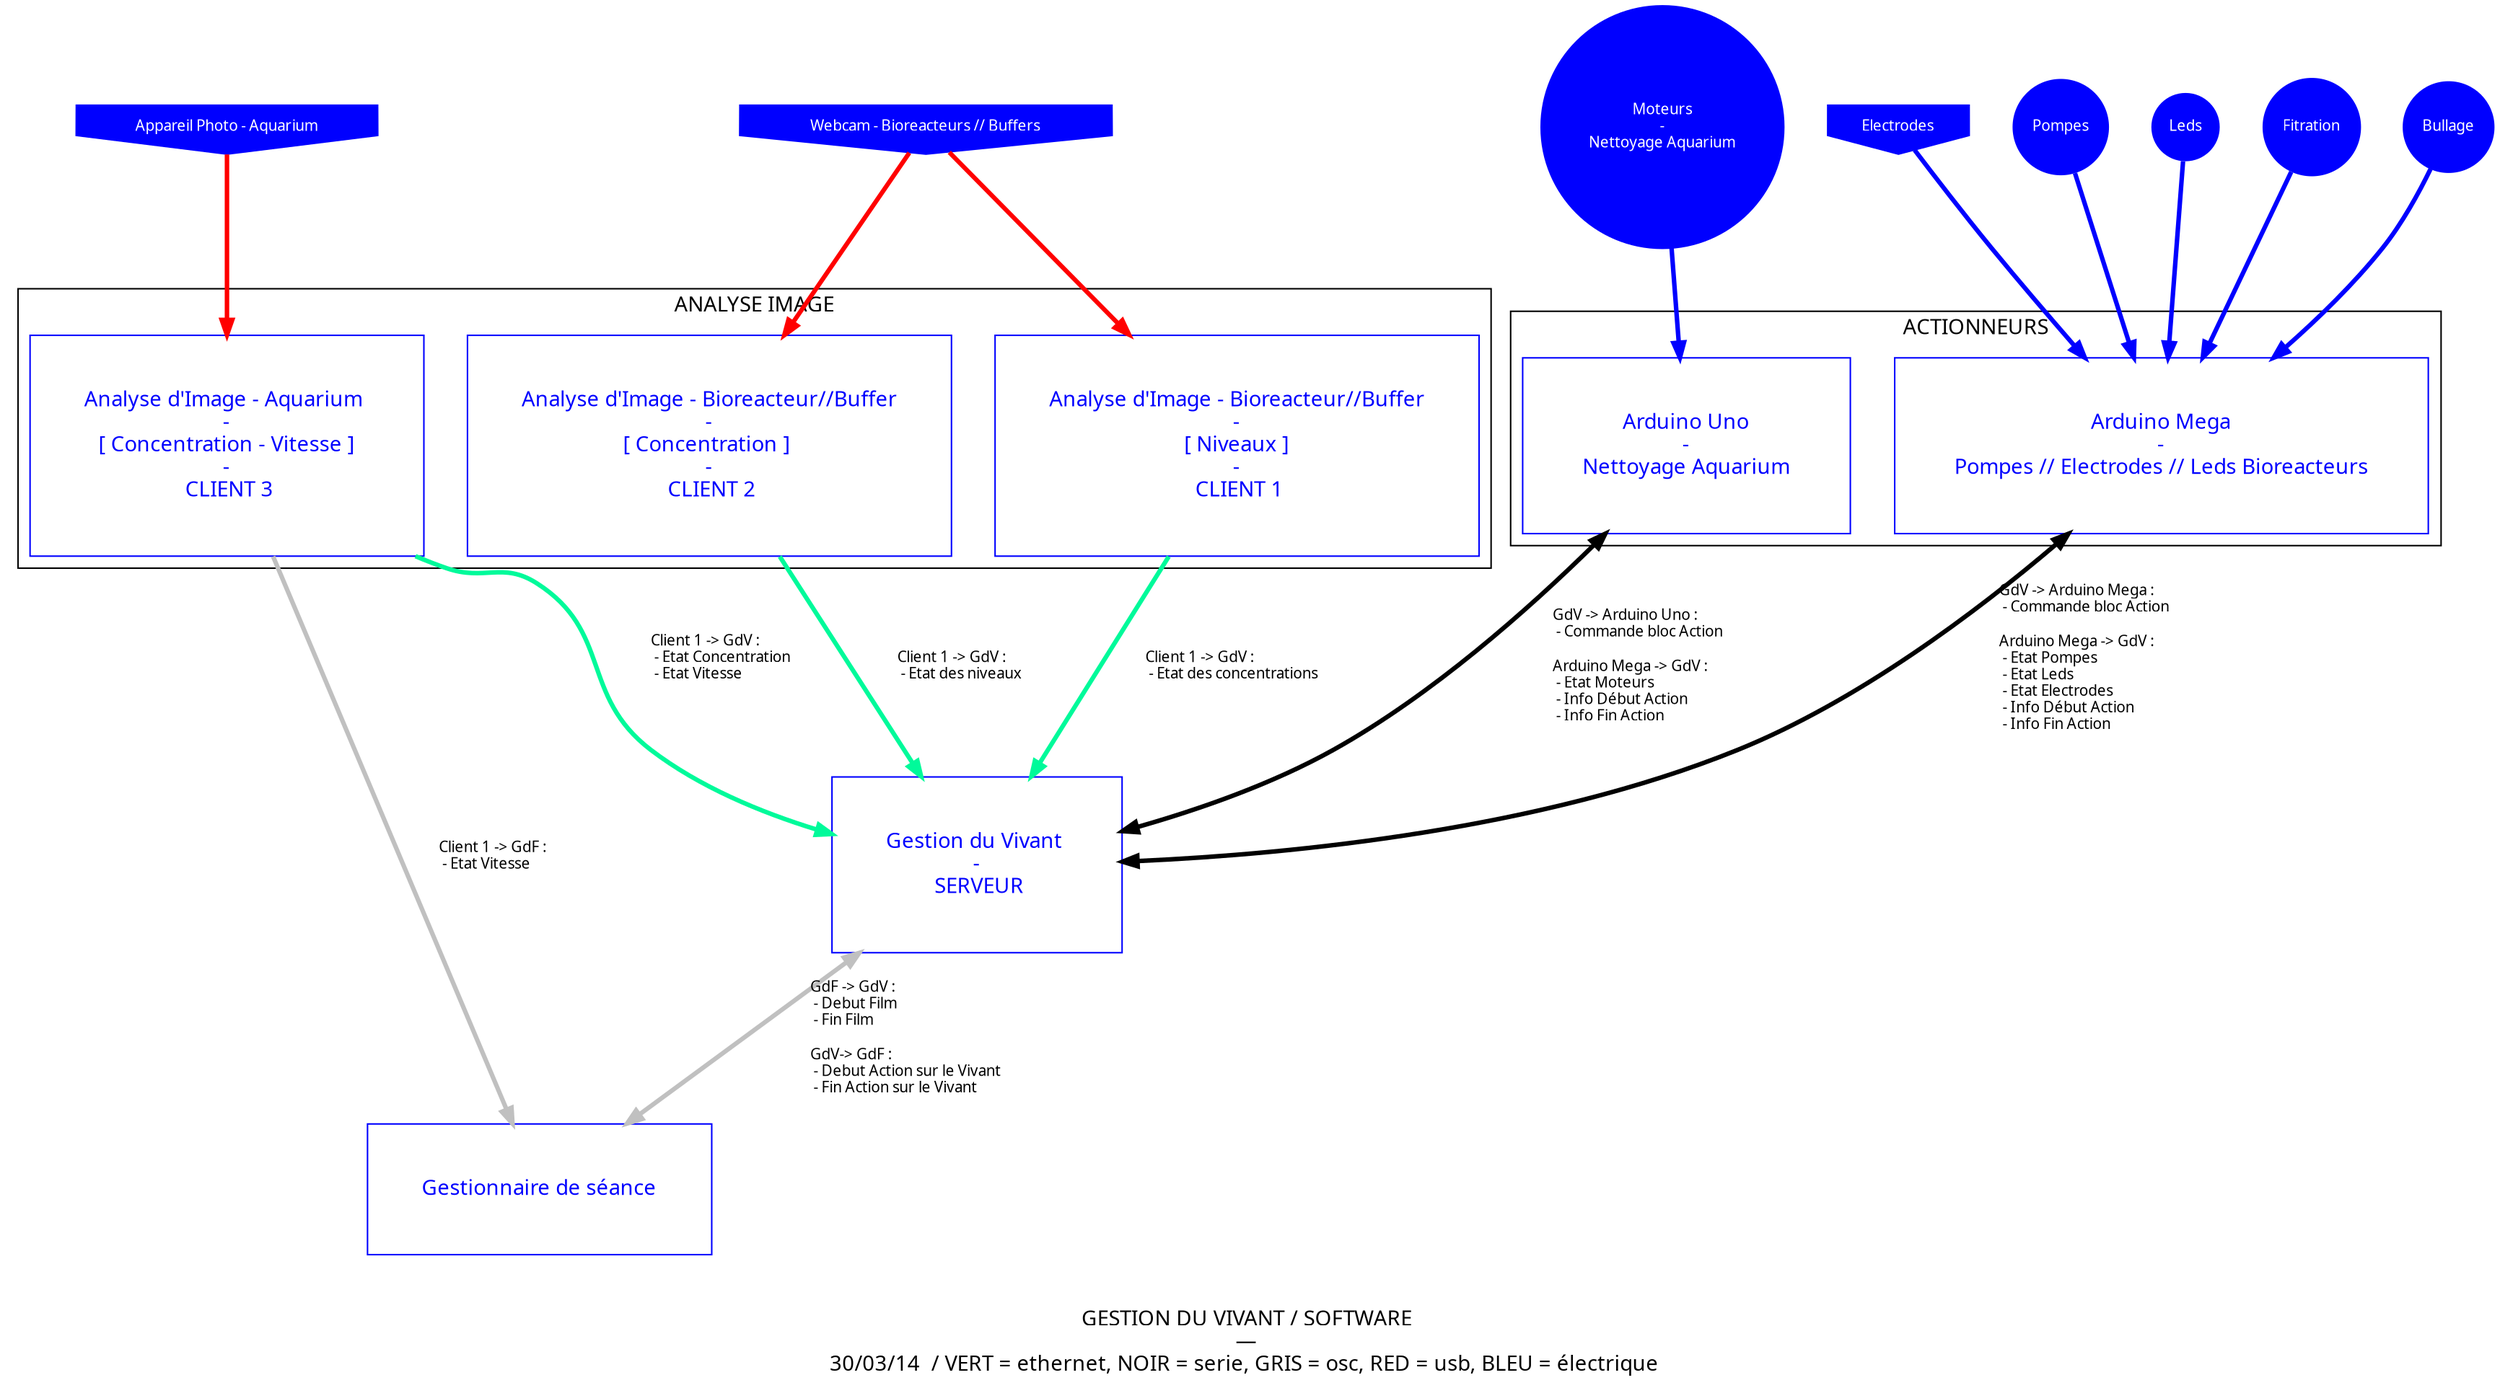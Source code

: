 	digraph {
	 label="\n\nGESTION DU VIVANT / SOFTWARE \n— \n30/03/14  / VERT = ethernet, NOIR = serie, GRIS = osc, RED = usb, BLEU = électrique  "
	 rankdir="TP"
	 nodesep = .4
	
	layout=dot
	 
	 fontsize=14
	 fontname="myriadpro"
	 
	 node[fontsize=14, fontname="myriadpro", fontcolor=blue, color=blue, shape=house]
	 edge[fontsize=10, fontname="monaco", color=green]


subgraph organs {
	     
		 node[fontsize=14, fontname="myriadpro", fontcolor=blue, color=blue, shape=box, margin = 0.5]
			
	    arduino_pump [label ="Arduino Mega\n - \n Pompes // Electrodes // Leds Bioreacteurs "]
	    arduino_clean [label ="Arduino Uno\n - \n Nettoyage Aquarium "]
	    
	 	life_controller [label ="Gestion du Vivant \n - \n SERVEUR"]
	    
	    det_level [label ="Analyse d'Image - Bioreacteur//Buffer\n - \n [ Niveaux ] \n - \n CLIENT 1"]
	    det_conc [label ="Analyse d'Image - Bioreacteur//Buffer\n - \n[ Concentration ] \n - \n CLIENT 2"]
	    det_aquarium [label = "Analyse d'Image - Aquarium \n - \n[ Concentration - Vitesse ]\n - \n CLIENT 3"]
	  	
	 	film_controller [label="Gestionnaire de séance"]
	 	
	    
		
		
		subgraph cluster_culture {
	 		label="ANALYSE IMAGE"
	 		det_level
	   		det_conc
	   		det_aquarium
	 	}
	 	
	 	subgraph cluster_aquarium {
	 		label="ACTIONNEURS"
	 		node[height = 2, width = 1]
	 		
	 		arduino_pump
	 		arduino_clean
	 	}
	}
	subgraph device {
		node[shape=circle, fontsize=10, style="filled", color=blue, fontcolor=white]
		pumps [label ="Pompes"]
		leds [label = "Leds"]
		moteur [label = "Moteurs\n - \nNettoyage Aquarium"]
		filtration_system [label ="Fitration"]
		air_system [label ="Bullage"]
	
	}
	subgraph sensor {
		node[shape=invhouse, fontsize=10, style="filled", color=blue, fontcolor=white]
		electrodes [label ="Electrodes"]
		webcam [label= "Webcam - Bioreacteurs // Buffers"]
		camera [label = "Appareil Photo - Aquarium"]
		
	}
	
	
	
	//RELATION 
	subgraph Serie {
		edge[penwidth=3, color=mediumspringgrey, dir = both,label=""]
		
	arduino_pump -> life_controller [label = "GdV -> Arduino Mega : \l - Commande bloc Action \l\lArduino Mega -> GdV :\l - Etat Pompes \l - Etat Leds\l - Etat Electrodes \l - Info Début Action\l - Info Fin Action\l "]
	arduino_clean -> life_controller [label = "GdV -> Arduino Uno : \l - Commande bloc Action \l\lArduino Mega -> GdV :\l - Etat Moteurs \l - Info Début Action \l - Info Fin Action\l"]
	}
	subgraph Ethernet {
	edge[penwidth=3, color=mediumspringgreen, label=""] 
	
	det_level -> life_controller [label = "Client 1 -> GdV : \l - Etat des concentrations "]
	det_conc -> life_controller [label = "Client 1 -> GdV : \l - Etat des niveaux "]
	det_aquarium -> life_controller [label = "Client 1 -> GdV : \l - Etat Concentration\l - Etat Vitesse\l "]
	}
	
	subgraph OSC {
	
	edge[penwidth=3, color=grey, dir = both, label = ""] 
	
	life_controller -> film_controller [label = "GdF -> GdV : \l - Debut Film \l - Fin Film \l\lGdV-> GdF :\l - Debut Action sur le Vivant \l - Fin Action sur le Vivant\l"]
	
	edge[penwidth=3, color=grey, dir = forward, label = ""] 
	det_aquarium -> film_controller[label = "Client 1 -> GdF : \l - Etat Vitesse\l "]
	
	

		
	}
	Subgraph Elec {
		edge[penwidth=3, color=blue, dir = forward, label = ""]
		pumps, leds, electrodes, filtration_system, air_system -> arduino_pump
		moteur -> arduino_clean
		
		}
	Subgraph USB{
		edge[penwidth=3, color=red, dir = forward, label = ""]
		webcam -> det_level, det_conc
		camera -> det_aquarium
		}
	
	
}
